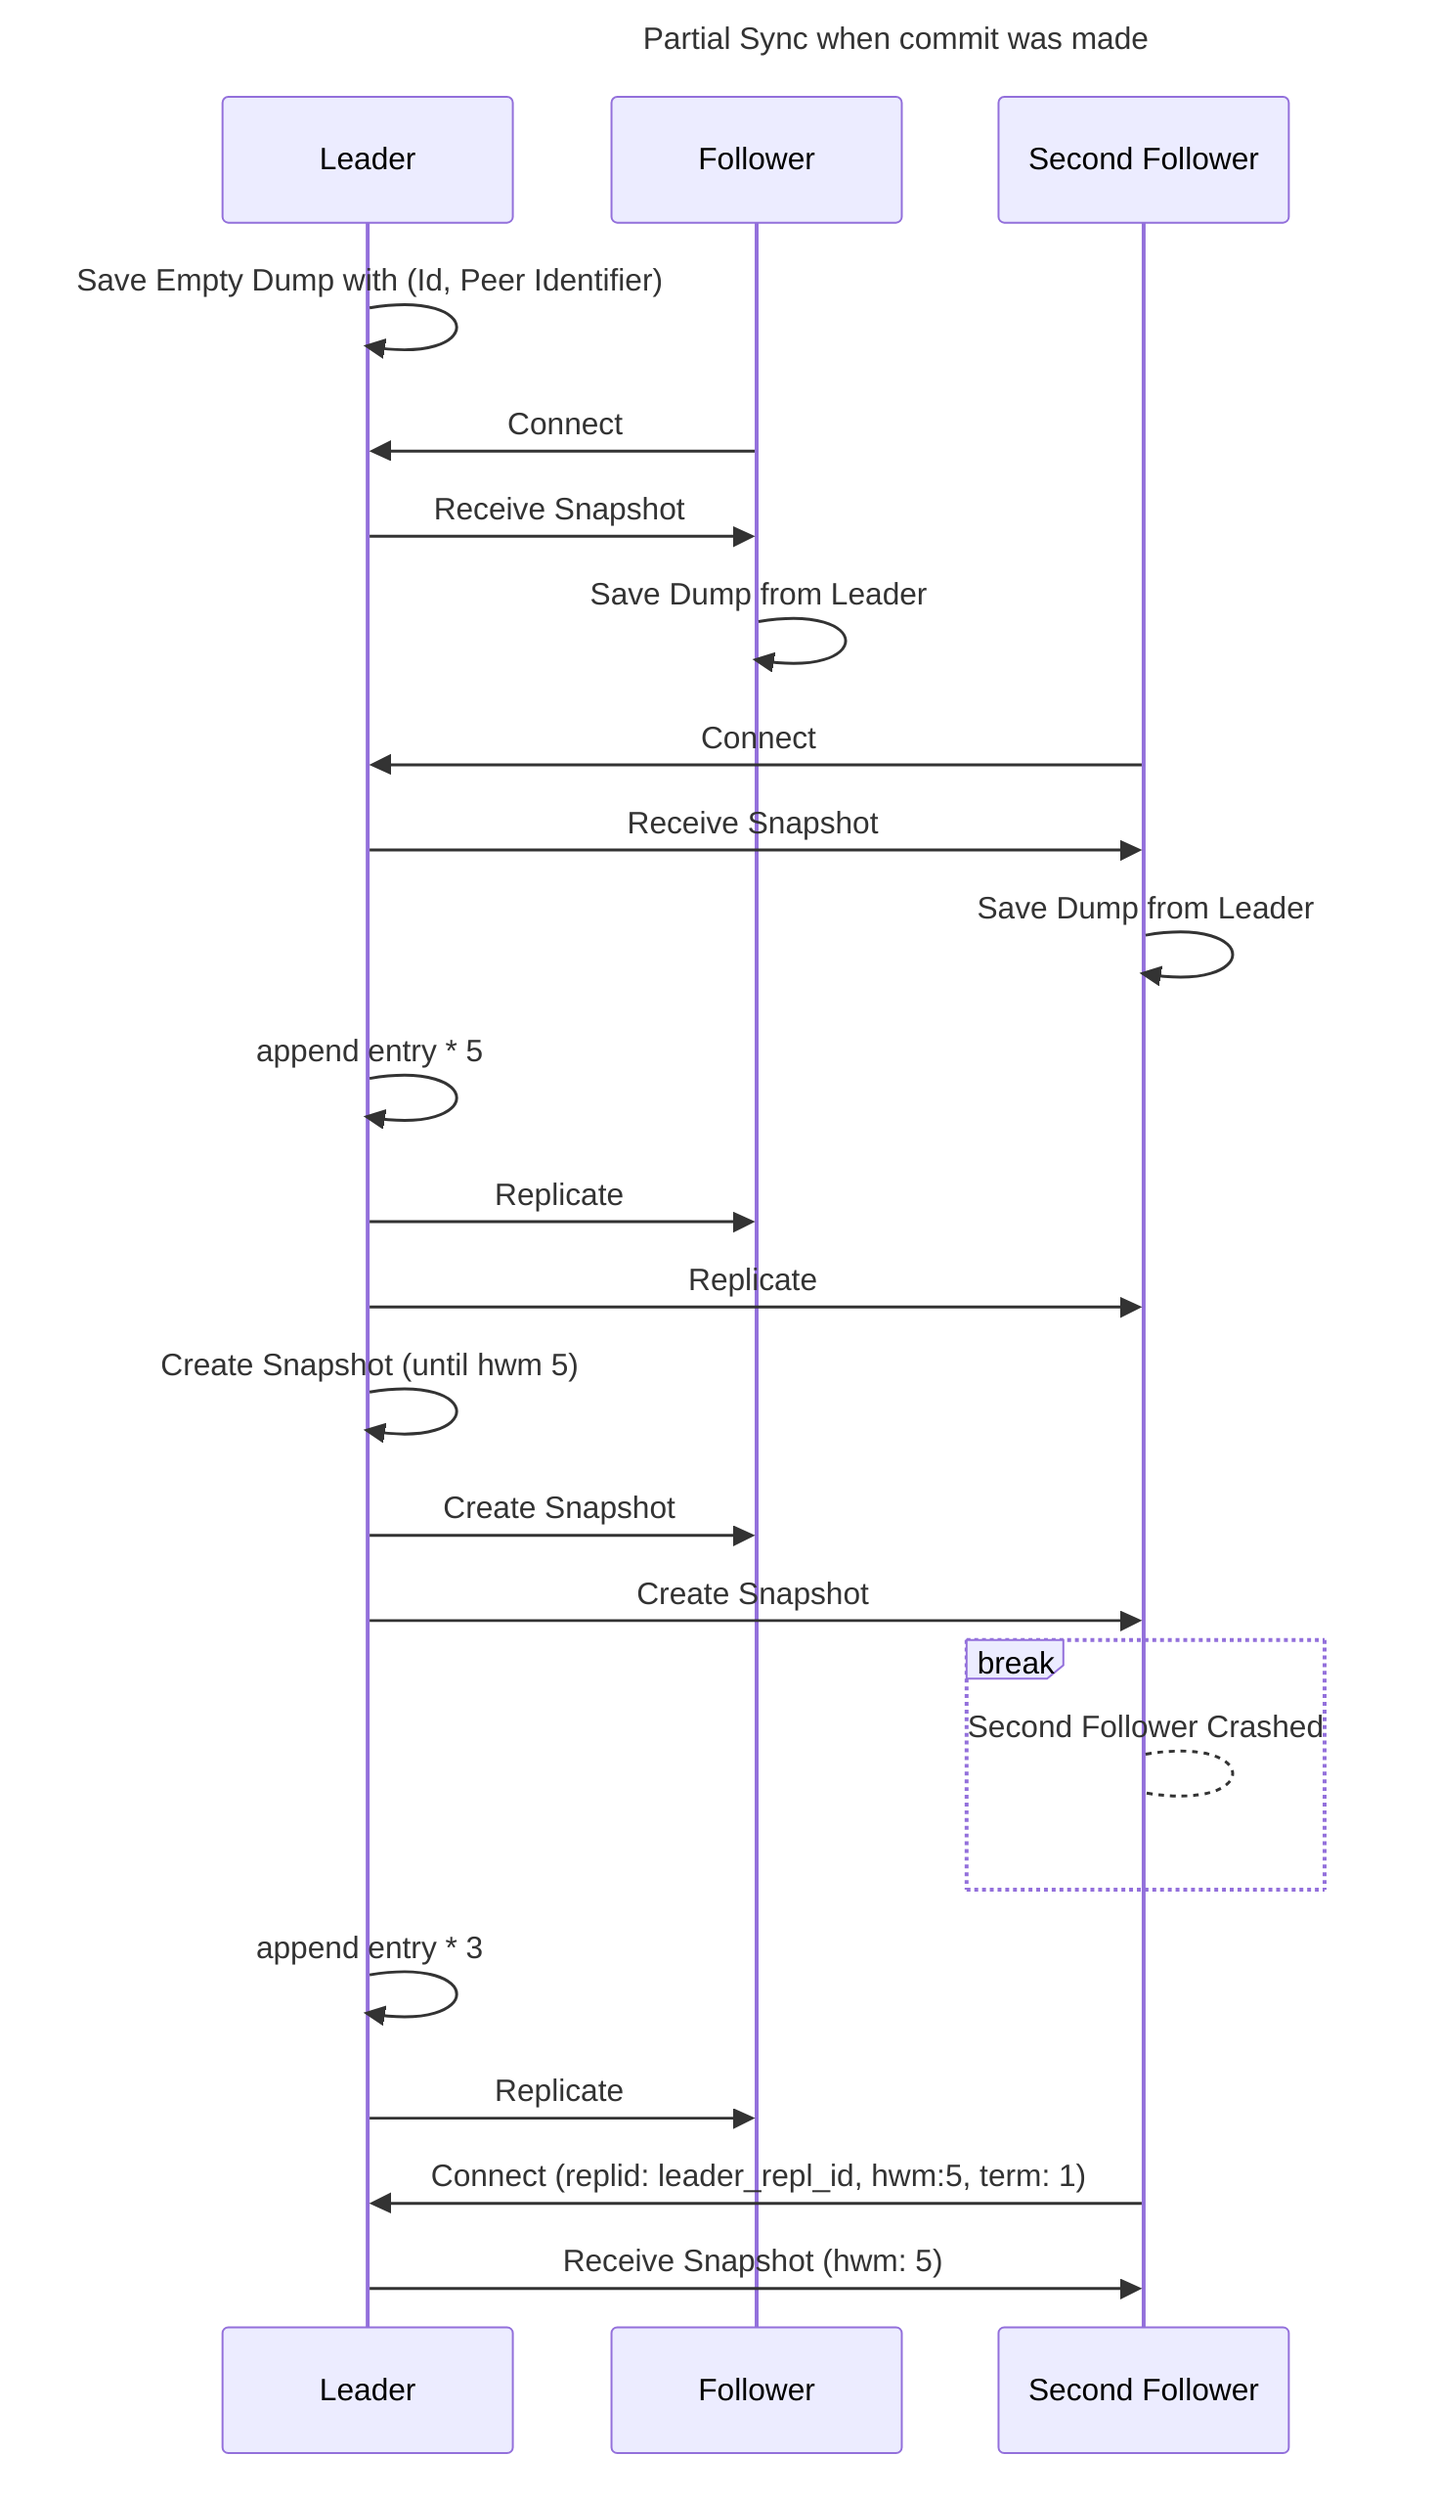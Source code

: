 ---
title: Partial Sync when commit was made
---
sequenceDiagram
    participant L as Leader
    participant F as Follower
    participant SF as Second Follower
    L ->> L: Save Empty Dump with (Id, Peer Identifier)
    F ->> L: Connect
    L ->> F: Receive Snapshot
    F ->> F: Save Dump from Leader
    SF ->> L: Connect
    L ->> SF: Receive Snapshot
    SF ->> SF: Save Dump from Leader
    L ->> L: append entry * 5
    L ->> F: Replicate
    L ->> SF: Replicate
    
    L ->> L: Create Snapshot (until hwm 5)
    L ->> F: Create Snapshot 
    L ->> SF : Create Snapshot

    break
        SF --> SF: Second Follower Crashed
    end

    L ->> L: append entry * 3
    L ->> F: Replicate

    SF ->> L: Connect (replid: leader_repl_id, hwm:5, term: 1)
    L ->> SF: Receive Snapshot (hwm: 5)